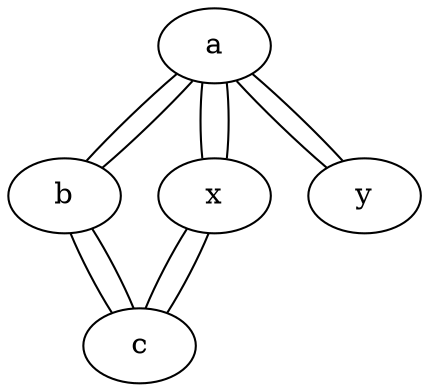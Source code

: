 graph test259221 {
       a -- b -- c;
       a -- b -- c;
       a -- {x y};
       x -- c;
       a -- {x y};
       x -- c [w=5.2,len=1];
}

